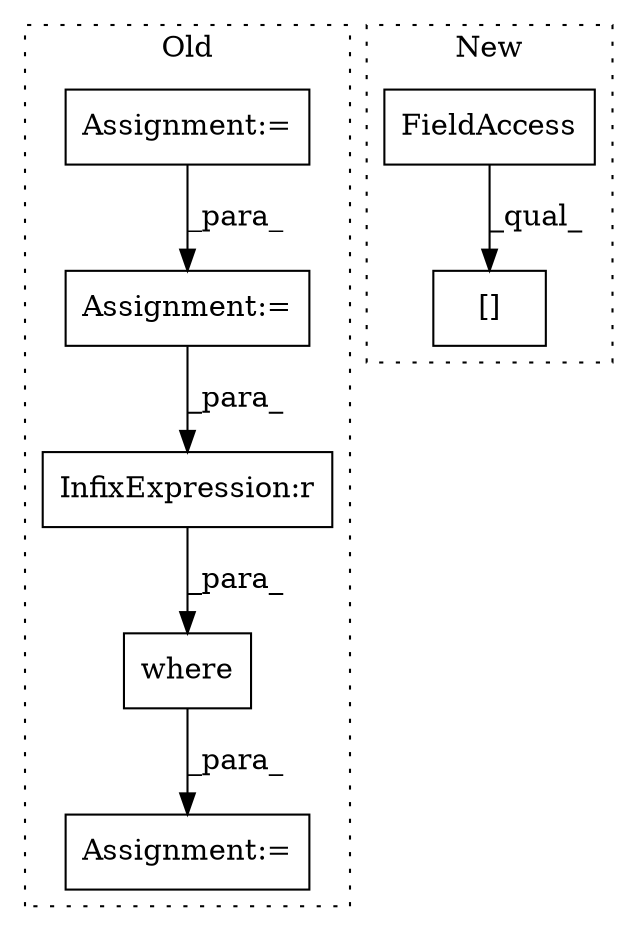 digraph G {
subgraph cluster0 {
1 [label="where" a="32" s="3991,4010" l="6,1" shape="box"];
3 [label="InfixExpression:r" a="27" s="4005" l="4" shape="box"];
4 [label="Assignment:=" a="7" s="3959" l="1" shape="box"];
6 [label="Assignment:=" a="7" s="3984" l="1" shape="box"];
7 [label="Assignment:=" a="7" s="3747" l="6" shape="box"];
label = "Old";
style="dotted";
}
subgraph cluster1 {
2 [label="[]" a="2" s="3985,3999" l="13,1" shape="box"];
5 [label="FieldAccess" a="22" s="3985" l="12" shape="box"];
label = "New";
style="dotted";
}
1 -> 6 [label="_para_"];
3 -> 1 [label="_para_"];
4 -> 3 [label="_para_"];
5 -> 2 [label="_qual_"];
7 -> 4 [label="_para_"];
}
